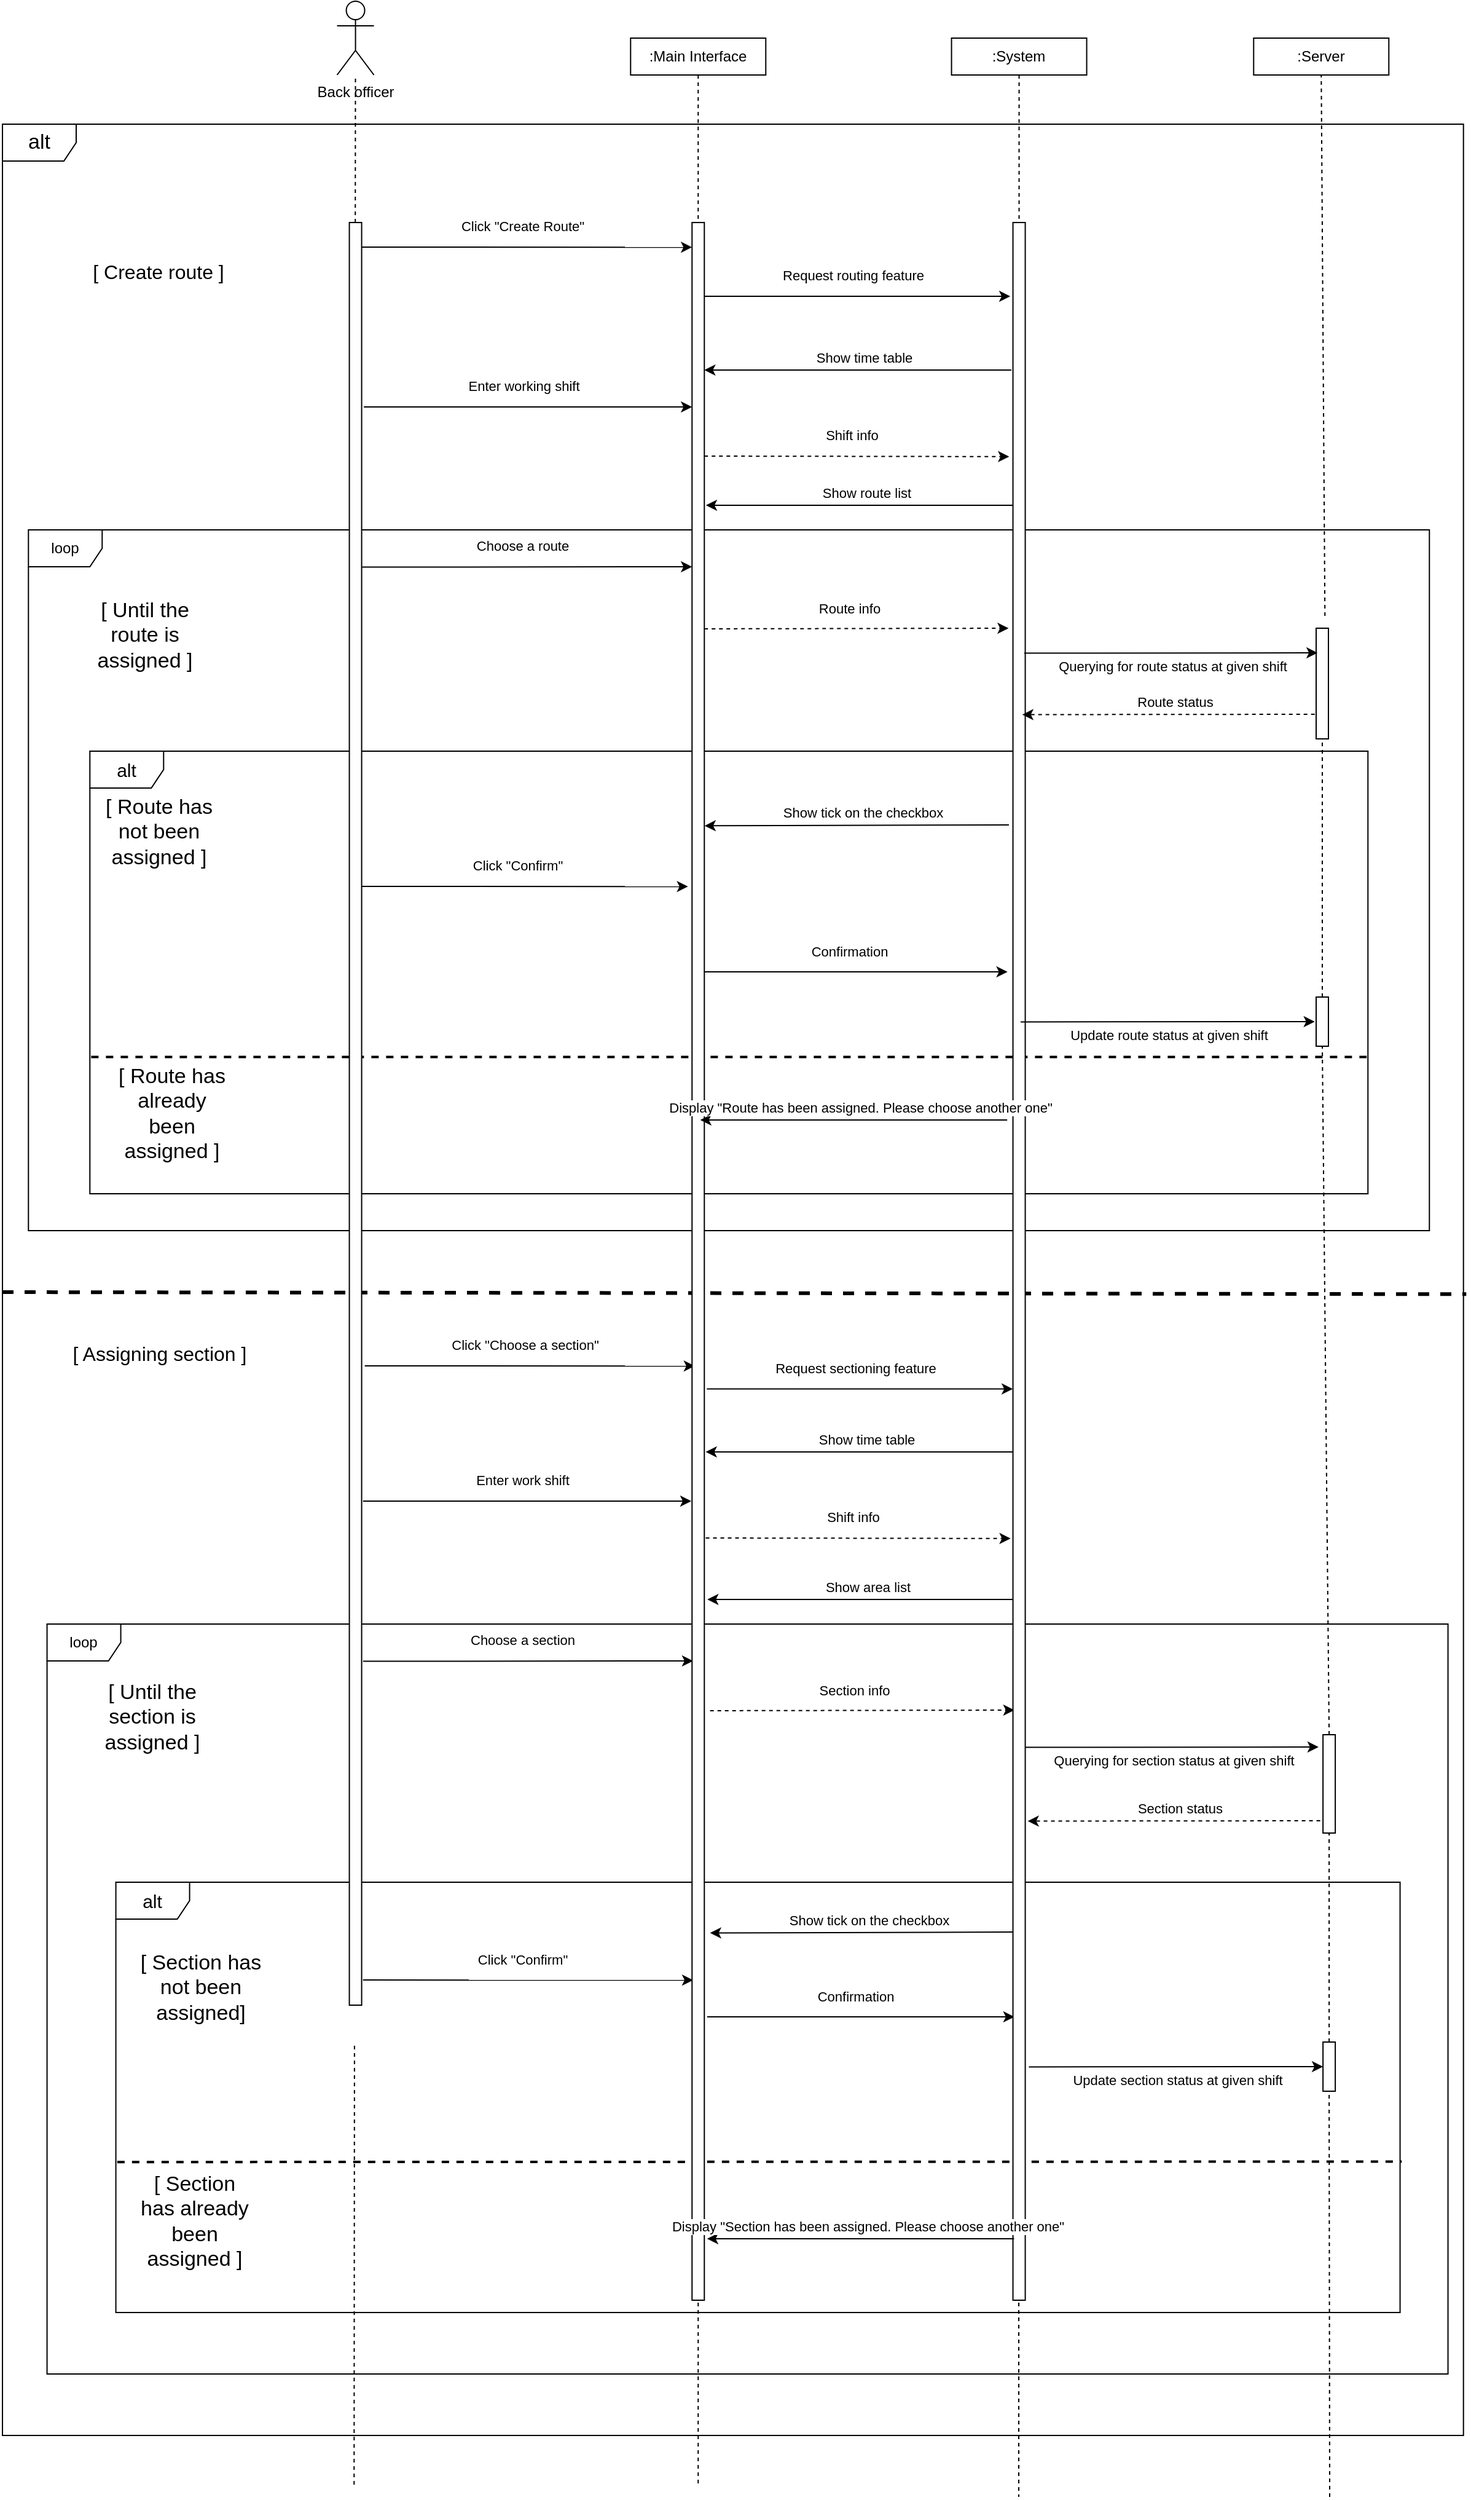 <mxfile version="20.5.3" type="github">
  <diagram id="wTYYPFrZuewPzAmAuWwE" name="Page-1">
    <mxGraphModel dx="2889" dy="1122" grid="1" gridSize="10" guides="1" tooltips="1" connect="1" arrows="1" fold="1" page="1" pageScale="1" pageWidth="827" pageHeight="1169" math="0" shadow="0">
      <root>
        <mxCell id="0" />
        <mxCell id="1" parent="0" />
        <mxCell id="6wIm65cFakoA2pX9dvvW-1" value="alt" style="shape=umlFrame;whiteSpace=wrap;html=1;fontSize=17;" parent="1" vertex="1">
          <mxGeometry x="-580" y="150" width="1188.86" height="1880" as="geometry" />
        </mxCell>
        <mxCell id="6wIm65cFakoA2pX9dvvW-38" value="loop" style="shape=umlFrame;whiteSpace=wrap;html=1;" parent="1" vertex="1">
          <mxGeometry x="-543.72" y="1370" width="1140" height="610" as="geometry" />
        </mxCell>
        <mxCell id="6wIm65cFakoA2pX9dvvW-33" value="alt" style="shape=umlFrame;whiteSpace=wrap;html=1;fontSize=15;" parent="1" vertex="1">
          <mxGeometry x="-487.72" y="1580" width="1045" height="350" as="geometry" />
        </mxCell>
        <mxCell id="6wIm65cFakoA2pX9dvvW-36" value="loop" style="shape=umlFrame;whiteSpace=wrap;html=1;" parent="1" vertex="1">
          <mxGeometry x="-558.86" y="480" width="1140" height="570" as="geometry" />
        </mxCell>
        <mxCell id="zkrP5aUea3qUz_NBRGNI-2" value="alt" style="shape=umlFrame;whiteSpace=wrap;html=1;fontSize=15;" parent="1" vertex="1">
          <mxGeometry x="-508.86" y="660" width="1040" height="360" as="geometry" />
        </mxCell>
        <mxCell id="zkrP5aUea3qUz_NBRGNI-3" value="" style="endArrow=none;dashed=1;html=1;rounded=0;startArrow=none;exitX=0.5;exitY=1;exitDx=0;exitDy=0;" parent="1" source="zkrP5aUea3qUz_NBRGNI-10" edge="1">
          <mxGeometry width="50" height="50" relative="1" as="geometry">
            <mxPoint x="247.14" y="20" as="sourcePoint" />
            <mxPoint x="247" y="2080" as="targetPoint" />
          </mxGeometry>
        </mxCell>
        <mxCell id="zkrP5aUea3qUz_NBRGNI-5" value="" style="endArrow=none;dashed=1;html=1;rounded=0;startArrow=none;exitX=0.5;exitY=1;exitDx=0;exitDy=0;" parent="1" edge="1">
          <mxGeometry width="50" height="50" relative="1" as="geometry">
            <mxPoint x="-13.86" y="1910" as="sourcePoint" />
            <mxPoint x="-13.86" y="2070" as="targetPoint" />
          </mxGeometry>
        </mxCell>
        <mxCell id="zkrP5aUea3qUz_NBRGNI-8" value="Back officer" style="shape=umlActor;verticalLabelPosition=bottom;verticalAlign=top;html=1;outlineConnect=0;" parent="1" vertex="1">
          <mxGeometry x="-307.72" y="50" width="30" height="60" as="geometry" />
        </mxCell>
        <mxCell id="zkrP5aUea3qUz_NBRGNI-9" value=":Main Interface" style="rounded=0;whiteSpace=wrap;html=1;" parent="1" vertex="1">
          <mxGeometry x="-68.86" y="80" width="110" height="30" as="geometry" />
        </mxCell>
        <mxCell id="zkrP5aUea3qUz_NBRGNI-10" value=":System" style="rounded=0;whiteSpace=wrap;html=1;" parent="1" vertex="1">
          <mxGeometry x="192.28" y="80" width="110" height="30" as="geometry" />
        </mxCell>
        <mxCell id="zkrP5aUea3qUz_NBRGNI-11" value="" style="endArrow=none;dashed=1;html=1;rounded=0;startArrow=none;" parent="1" target="zkrP5aUea3qUz_NBRGNI-8" edge="1">
          <mxGeometry width="50" height="50" relative="1" as="geometry">
            <mxPoint x="-292.889" y="230" as="sourcePoint" />
            <mxPoint x="-294.86" y="50" as="targetPoint" />
          </mxGeometry>
        </mxCell>
        <mxCell id="zkrP5aUea3qUz_NBRGNI-15" value=":Server" style="rounded=0;whiteSpace=wrap;html=1;" parent="1" vertex="1">
          <mxGeometry x="438.14" y="80" width="110" height="30" as="geometry" />
        </mxCell>
        <mxCell id="zkrP5aUea3qUz_NBRGNI-16" value="" style="endArrow=none;dashed=1;html=1;rounded=0;entryX=0.5;entryY=1;entryDx=0;entryDy=0;startArrow=none;" parent="1" target="zkrP5aUea3qUz_NBRGNI-15" edge="1">
          <mxGeometry width="50" height="50" relative="1" as="geometry">
            <mxPoint x="496.14" y="550" as="sourcePoint" />
            <mxPoint x="495.64" y="240" as="targetPoint" />
          </mxGeometry>
        </mxCell>
        <mxCell id="zkrP5aUea3qUz_NBRGNI-35" value="&lt;font style=&quot;font-size: 16px;&quot;&gt;[ Create route ]&lt;/font&gt;" style="text;html=1;strokeColor=none;fillColor=none;align=center;verticalAlign=middle;whiteSpace=wrap;rounded=0;" parent="1" vertex="1">
          <mxGeometry x="-547.72" y="260" width="190" height="20" as="geometry" />
        </mxCell>
        <mxCell id="zkrP5aUea3qUz_NBRGNI-36" value="Click &quot;Create Route&quot;" style="endArrow=classic;html=1;rounded=0;exitX=1.14;exitY=0.383;exitDx=0;exitDy=0;exitPerimeter=0;" parent="1" edge="1">
          <mxGeometry x="-0.032" y="17" width="50" height="50" relative="1" as="geometry">
            <mxPoint x="-287.46" y="250" as="sourcePoint" />
            <mxPoint x="-18.86" y="250.11" as="targetPoint" />
            <mxPoint as="offset" />
          </mxGeometry>
        </mxCell>
        <mxCell id="zkrP5aUea3qUz_NBRGNI-37" value="Choose a route" style="endArrow=classic;html=1;rounded=0;exitX=1.14;exitY=0.383;exitDx=0;exitDy=0;exitPerimeter=0;entryX=-0.106;entryY=0.439;entryDx=0;entryDy=0;entryPerimeter=0;" parent="1" edge="1">
          <mxGeometry x="-0.032" y="17" width="50" height="50" relative="1" as="geometry">
            <mxPoint x="-287.4" y="510.29" as="sourcePoint" />
            <mxPoint x="-18.86" y="510" as="targetPoint" />
            <mxPoint as="offset" />
          </mxGeometry>
        </mxCell>
        <mxCell id="zkrP5aUea3qUz_NBRGNI-39" value="Route info" style="endArrow=classic;html=1;rounded=0;entryX=-0.243;entryY=0.097;entryDx=0;entryDy=0;entryPerimeter=0;dashed=1;" parent="1" edge="1">
          <mxGeometry x="-0.05" y="16" width="50" height="50" relative="1" as="geometry">
            <mxPoint x="-8.86" y="560.49" as="sourcePoint" />
            <mxPoint x="238.71" y="560" as="targetPoint" />
            <mxPoint as="offset" />
          </mxGeometry>
        </mxCell>
        <mxCell id="zkrP5aUea3qUz_NBRGNI-40" value="Show tick on the checkbox" style="endArrow=classic;html=1;rounded=0;entryX=1.141;entryY=0.603;entryDx=0;entryDy=0;entryPerimeter=0;" parent="1" edge="1">
          <mxGeometry x="-0.043" y="-10" width="50" height="50" relative="1" as="geometry">
            <mxPoint x="238.99" y="720" as="sourcePoint" />
            <mxPoint x="-8.6" y="720.69" as="targetPoint" />
            <mxPoint as="offset" />
          </mxGeometry>
        </mxCell>
        <mxCell id="zkrP5aUea3qUz_NBRGNI-42" value="Enter working shift" style="endArrow=classic;html=1;rounded=0;exitX=1.189;exitY=0.475;exitDx=0;exitDy=0;exitPerimeter=0;entryX=-0.1;entryY=0.475;entryDx=0;entryDy=0;entryPerimeter=0;" parent="1" edge="1">
          <mxGeometry x="-0.032" y="17" width="50" height="50" relative="1" as="geometry">
            <mxPoint x="-285.97" y="380" as="sourcePoint" />
            <mxPoint x="-18.86" y="380" as="targetPoint" />
            <mxPoint as="offset" />
          </mxGeometry>
        </mxCell>
        <mxCell id="zkrP5aUea3qUz_NBRGNI-50" value="" style="rounded=0;whiteSpace=wrap;html=1;" parent="1" vertex="1">
          <mxGeometry x="488.99" y="860" width="10" height="40" as="geometry" />
        </mxCell>
        <mxCell id="zkrP5aUea3qUz_NBRGNI-52" value="&lt;font style=&quot;font-size: 17px;&quot;&gt;[ Route has not been assigned ]&lt;/font&gt;" style="text;html=1;strokeColor=none;fillColor=none;align=center;verticalAlign=middle;whiteSpace=wrap;rounded=0;fontSize=15;" parent="1" vertex="1">
          <mxGeometry x="-502.94" y="720" width="100.79" height="11" as="geometry" />
        </mxCell>
        <mxCell id="zkrP5aUea3qUz_NBRGNI-53" value="" style="endArrow=none;dashed=1;html=1;rounded=0;fontSize=17;entryX=0.999;entryY=0.691;entryDx=0;entryDy=0;entryPerimeter=0;exitX=0.001;exitY=0.691;exitDx=0;exitDy=0;exitPerimeter=0;strokeWidth=2;" parent="1" source="zkrP5aUea3qUz_NBRGNI-2" target="zkrP5aUea3qUz_NBRGNI-2" edge="1">
          <mxGeometry width="50" height="50" relative="1" as="geometry">
            <mxPoint x="-502.15" y="910" as="sourcePoint" />
            <mxPoint x="547.85" y="1000" as="targetPoint" />
          </mxGeometry>
        </mxCell>
        <mxCell id="zkrP5aUea3qUz_NBRGNI-54" value="&lt;span style=&quot;font-size: 17px;&quot;&gt;[ Route has already been assigned ]&lt;/span&gt;" style="text;html=1;strokeColor=none;fillColor=none;align=center;verticalAlign=middle;whiteSpace=wrap;rounded=0;fontSize=15;" parent="1" vertex="1">
          <mxGeometry x="-492.15" y="950" width="100" height="10" as="geometry" />
        </mxCell>
        <mxCell id="zkrP5aUea3qUz_NBRGNI-56" value="" style="endArrow=none;dashed=1;html=1;rounded=0;startArrow=none;entryX=0.5;entryY=1;entryDx=0;entryDy=0;exitX=0.5;exitY=0;exitDx=0;exitDy=0;" parent="1" source="zkrP5aUea3qUz_NBRGNI-87" target="zkrP5aUea3qUz_NBRGNI-50" edge="1">
          <mxGeometry width="50" height="50" relative="1" as="geometry">
            <mxPoint x="497.14" y="1470" as="sourcePoint" />
            <mxPoint x="497.14" y="680" as="targetPoint" />
          </mxGeometry>
        </mxCell>
        <mxCell id="zkrP5aUea3qUz_NBRGNI-57" value="" style="endArrow=none;dashed=1;html=1;rounded=0;startArrow=none;entryX=0.418;entryY=1.001;entryDx=0;entryDy=0;entryPerimeter=0;" parent="1" edge="1">
          <mxGeometry width="50" height="50" relative="1" as="geometry">
            <mxPoint x="-293.86" y="2070" as="sourcePoint" />
            <mxPoint x="-293.54" y="1711.96" as="targetPoint" />
          </mxGeometry>
        </mxCell>
        <mxCell id="zkrP5aUea3qUz_NBRGNI-58" value="Shift info" style="endArrow=classic;html=1;rounded=0;entryX=-0.095;entryY=0.487;entryDx=0;entryDy=0;entryPerimeter=0;dashed=1;" parent="1" edge="1">
          <mxGeometry x="-0.032" y="17" width="50" height="50" relative="1" as="geometry">
            <mxPoint x="-8.86" y="420" as="sourcePoint" />
            <mxPoint x="239.19" y="420.4" as="targetPoint" />
            <mxPoint as="offset" />
          </mxGeometry>
        </mxCell>
        <mxCell id="zkrP5aUea3qUz_NBRGNI-60" value="" style="endArrow=none;dashed=1;html=1;rounded=0;entryX=0.5;entryY=1;entryDx=0;entryDy=0;startArrow=none;" parent="1" source="zkrP5aUea3qUz_NBRGNI-50" edge="1">
          <mxGeometry width="50" height="50" relative="1" as="geometry">
            <mxPoint x="493.964" y="900" as="sourcePoint" />
            <mxPoint x="493.99" y="640" as="targetPoint" />
          </mxGeometry>
        </mxCell>
        <mxCell id="zkrP5aUea3qUz_NBRGNI-61" value="Click &quot;Confirm&quot;" style="endArrow=classic;html=1;rounded=0;exitX=1.14;exitY=0.383;exitDx=0;exitDy=0;exitPerimeter=0;" parent="1" edge="1">
          <mxGeometry x="-0.032" y="17" width="50" height="50" relative="1" as="geometry">
            <mxPoint x="-290.75" y="770" as="sourcePoint" />
            <mxPoint x="-22.15" y="770.11" as="targetPoint" />
            <mxPoint as="offset" />
          </mxGeometry>
        </mxCell>
        <mxCell id="zkrP5aUea3qUz_NBRGNI-63" value="Request routing feature" style="endArrow=classic;html=1;rounded=0;exitX=1.091;exitY=0.259;exitDx=0;exitDy=0;exitPerimeter=0;entryX=-0.017;entryY=0.259;entryDx=0;entryDy=0;entryPerimeter=0;" parent="1" edge="1">
          <mxGeometry x="-0.032" y="17" width="50" height="50" relative="1" as="geometry">
            <mxPoint x="-8.86" y="290.0" as="sourcePoint" />
            <mxPoint x="240.06" y="290.0" as="targetPoint" />
            <mxPoint as="offset" />
          </mxGeometry>
        </mxCell>
        <mxCell id="zkrP5aUea3qUz_NBRGNI-64" value="Show time table" style="endArrow=classic;html=1;rounded=0;exitX=-0.06;exitY=0.234;exitDx=0;exitDy=0;exitPerimeter=0;entryX=0.957;entryY=0.234;entryDx=0;entryDy=0;entryPerimeter=0;" parent="1" edge="1">
          <mxGeometry x="-0.043" y="-10" width="50" height="50" relative="1" as="geometry">
            <mxPoint x="240.97" y="350" as="sourcePoint" />
            <mxPoint x="-8.86" y="350" as="targetPoint" />
            <mxPoint as="offset" />
          </mxGeometry>
        </mxCell>
        <mxCell id="zkrP5aUea3qUz_NBRGNI-65" value="Show route list" style="endArrow=classic;html=1;rounded=0;exitX=-0.06;exitY=0.234;exitDx=0;exitDy=0;exitPerimeter=0;entryX=0.957;entryY=0.234;entryDx=0;entryDy=0;entryPerimeter=0;" parent="1" edge="1">
          <mxGeometry x="-0.043" y="-10" width="50" height="50" relative="1" as="geometry">
            <mxPoint x="242.28" y="460" as="sourcePoint" />
            <mxPoint x="-7.55" y="460" as="targetPoint" />
            <mxPoint as="offset" />
          </mxGeometry>
        </mxCell>
        <mxCell id="zkrP5aUea3qUz_NBRGNI-66" value="Confirmation" style="endArrow=classic;html=1;rounded=0;exitX=1.14;exitY=0.383;exitDx=0;exitDy=0;exitPerimeter=0;" parent="1" edge="1">
          <mxGeometry x="-0.032" y="17" width="50" height="50" relative="1" as="geometry">
            <mxPoint x="-12.15" y="839.5" as="sourcePoint" />
            <mxPoint x="237.85" y="839.5" as="targetPoint" />
            <mxPoint as="offset" />
          </mxGeometry>
        </mxCell>
        <mxCell id="zkrP5aUea3qUz_NBRGNI-69" value="" style="endArrow=none;dashed=1;html=1;rounded=0;exitX=0;exitY=0.229;exitDx=0;exitDy=0;exitPerimeter=0;strokeWidth=3;" parent="1" edge="1">
          <mxGeometry width="50" height="50" relative="1" as="geometry">
            <mxPoint x="-580.0" y="1100.003" as="sourcePoint" />
            <mxPoint x="611.14" y="1101.67" as="targetPoint" />
            <Array as="points" />
          </mxGeometry>
        </mxCell>
        <mxCell id="zkrP5aUea3qUz_NBRGNI-70" value="&lt;span style=&quot;font-size: 16px;&quot;&gt;[ Assigning section ]&lt;/span&gt;" style="text;html=1;strokeColor=none;fillColor=none;align=center;verticalAlign=middle;whiteSpace=wrap;rounded=0;" parent="1" vertex="1">
          <mxGeometry x="-546.58" y="1140" width="190" height="20" as="geometry" />
        </mxCell>
        <mxCell id="zkrP5aUea3qUz_NBRGNI-71" value="Click &quot;Choose a section&quot;" style="endArrow=classic;html=1;rounded=0;exitX=1.14;exitY=0.383;exitDx=0;exitDy=0;exitPerimeter=0;" parent="1" edge="1">
          <mxGeometry x="-0.032" y="17" width="50" height="50" relative="1" as="geometry">
            <mxPoint x="-285.18" y="1160" as="sourcePoint" />
            <mxPoint x="-16.58" y="1160.11" as="targetPoint" />
            <mxPoint as="offset" />
          </mxGeometry>
        </mxCell>
        <mxCell id="zkrP5aUea3qUz_NBRGNI-72" value="Choose a section" style="endArrow=classic;html=1;rounded=0;exitX=1.14;exitY=0.383;exitDx=0;exitDy=0;exitPerimeter=0;entryX=-0.106;entryY=0.439;entryDx=0;entryDy=0;entryPerimeter=0;" parent="1" edge="1">
          <mxGeometry x="-0.032" y="17" width="50" height="50" relative="1" as="geometry">
            <mxPoint x="-286.58" y="1400.29" as="sourcePoint" />
            <mxPoint x="-18.04" y="1400" as="targetPoint" />
            <mxPoint as="offset" />
          </mxGeometry>
        </mxCell>
        <mxCell id="zkrP5aUea3qUz_NBRGNI-73" value="Section info" style="endArrow=classic;html=1;rounded=0;entryX=-0.243;entryY=0.097;entryDx=0;entryDy=0;entryPerimeter=0;dashed=1;" parent="1" edge="1">
          <mxGeometry x="-0.05" y="16" width="50" height="50" relative="1" as="geometry">
            <mxPoint x="-4.15" y="1440.49" as="sourcePoint" />
            <mxPoint x="243.42" y="1440" as="targetPoint" />
            <mxPoint as="offset" />
          </mxGeometry>
        </mxCell>
        <mxCell id="zkrP5aUea3qUz_NBRGNI-74" value="Querying for section status at given shift" style="endArrow=classic;html=1;rounded=0;exitX=1;exitY=0.482;exitDx=0;exitDy=0;exitPerimeter=0;entryX=-0.133;entryY=0.479;entryDx=0;entryDy=0;entryPerimeter=0;" parent="1" edge="1">
          <mxGeometry x="0.009" y="-11" width="50" height="50" relative="1" as="geometry">
            <mxPoint x="252.28" y="1470.28" as="sourcePoint" />
            <mxPoint x="490.95" y="1470" as="targetPoint" />
            <Array as="points" />
            <mxPoint as="offset" />
          </mxGeometry>
        </mxCell>
        <mxCell id="zkrP5aUea3qUz_NBRGNI-75" value="Section status" style="endArrow=classic;html=1;rounded=0;exitX=-0.2;exitY=0.507;exitDx=0;exitDy=0;exitPerimeter=0;dashed=1;" parent="1" edge="1">
          <mxGeometry x="-0.043" y="-10" width="50" height="50" relative="1" as="geometry">
            <mxPoint x="492.28" y="1530" as="sourcePoint" />
            <mxPoint x="254.28" y="1530.26" as="targetPoint" />
            <mxPoint as="offset" />
          </mxGeometry>
        </mxCell>
        <mxCell id="zkrP5aUea3qUz_NBRGNI-76" value="Enter work shift" style="endArrow=classic;html=1;rounded=0;exitX=1.189;exitY=0.475;exitDx=0;exitDy=0;exitPerimeter=0;entryX=-0.1;entryY=0.475;entryDx=0;entryDy=0;entryPerimeter=0;" parent="1" edge="1">
          <mxGeometry x="-0.032" y="17" width="50" height="50" relative="1" as="geometry">
            <mxPoint x="-286.58" y="1270" as="sourcePoint" />
            <mxPoint x="-19.47" y="1270" as="targetPoint" />
            <mxPoint as="offset" />
          </mxGeometry>
        </mxCell>
        <mxCell id="zkrP5aUea3qUz_NBRGNI-77" value="Shift info" style="endArrow=classic;html=1;rounded=0;entryX=-0.095;entryY=0.487;entryDx=0;entryDy=0;entryPerimeter=0;dashed=1;" parent="1" edge="1">
          <mxGeometry x="-0.032" y="17" width="50" height="50" relative="1" as="geometry">
            <mxPoint x="-7.72" y="1300" as="sourcePoint" />
            <mxPoint x="240.33" y="1300.4" as="targetPoint" />
            <mxPoint as="offset" />
          </mxGeometry>
        </mxCell>
        <mxCell id="zkrP5aUea3qUz_NBRGNI-78" value="Request sectioning feature" style="endArrow=classic;html=1;rounded=0;exitX=1.091;exitY=0.259;exitDx=0;exitDy=0;exitPerimeter=0;entryX=-0.017;entryY=0.259;entryDx=0;entryDy=0;entryPerimeter=0;" parent="1" edge="1">
          <mxGeometry x="-0.032" y="17" width="50" height="50" relative="1" as="geometry">
            <mxPoint x="-6.81" y="1178.8" as="sourcePoint" />
            <mxPoint x="242.11" y="1178.8" as="targetPoint" />
            <mxPoint as="offset" />
          </mxGeometry>
        </mxCell>
        <mxCell id="zkrP5aUea3qUz_NBRGNI-79" value="Show time table" style="endArrow=classic;html=1;rounded=0;exitX=-0.06;exitY=0.234;exitDx=0;exitDy=0;exitPerimeter=0;entryX=0.957;entryY=0.234;entryDx=0;entryDy=0;entryPerimeter=0;" parent="1" edge="1">
          <mxGeometry x="-0.043" y="-10" width="50" height="50" relative="1" as="geometry">
            <mxPoint x="242.11" y="1230" as="sourcePoint" />
            <mxPoint x="-7.72" y="1230" as="targetPoint" />
            <mxPoint as="offset" />
          </mxGeometry>
        </mxCell>
        <mxCell id="zkrP5aUea3qUz_NBRGNI-80" value="Show area list" style="endArrow=classic;html=1;rounded=0;exitX=-0.06;exitY=0.234;exitDx=0;exitDy=0;exitPerimeter=0;entryX=0.957;entryY=0.234;entryDx=0;entryDy=0;entryPerimeter=0;" parent="1" edge="1">
          <mxGeometry x="-0.043" y="-10" width="50" height="50" relative="1" as="geometry">
            <mxPoint x="243.42" y="1350" as="sourcePoint" />
            <mxPoint x="-6.41" y="1350" as="targetPoint" />
            <mxPoint as="offset" />
          </mxGeometry>
        </mxCell>
        <mxCell id="zkrP5aUea3qUz_NBRGNI-83" value="&lt;font style=&quot;font-size: 17px;&quot;&gt;[ Section has not been assigned]&lt;/font&gt;" style="text;html=1;strokeColor=none;fillColor=none;align=center;verticalAlign=middle;whiteSpace=wrap;rounded=0;fontSize=15;" parent="1" vertex="1">
          <mxGeometry x="-470.44" y="1660" width="102.72" height="11" as="geometry" />
        </mxCell>
        <mxCell id="zkrP5aUea3qUz_NBRGNI-84" value="&lt;font style=&quot;font-size: 17px;&quot;&gt;[ Section has already been assigned ]&lt;/font&gt;" style="text;html=1;strokeColor=none;fillColor=none;align=center;verticalAlign=middle;whiteSpace=wrap;rounded=0;fontSize=15;" parent="1" vertex="1">
          <mxGeometry x="-470.44" y="1850" width="92.72" height="11" as="geometry" />
        </mxCell>
        <mxCell id="zkrP5aUea3qUz_NBRGNI-85" value="" style="endArrow=none;dashed=1;html=1;rounded=0;fontSize=16;exitX=0;exitY=0.66;exitDx=0;exitDy=0;exitPerimeter=0;entryX=1.005;entryY=0.659;entryDx=0;entryDy=0;entryPerimeter=0;strokeWidth=2;" parent="1" edge="1">
          <mxGeometry width="50" height="50" relative="1" as="geometry">
            <mxPoint x="-486.58" y="1807.6" as="sourcePoint" />
            <mxPoint x="558.62" y="1807.24" as="targetPoint" />
          </mxGeometry>
        </mxCell>
        <mxCell id="zkrP5aUea3qUz_NBRGNI-87" value="" style="rounded=0;whiteSpace=wrap;html=1;" parent="1" vertex="1">
          <mxGeometry x="494.56" y="1460" width="10" height="80" as="geometry" />
        </mxCell>
        <mxCell id="zkrP5aUea3qUz_NBRGNI-88" value="" style="endArrow=none;dashed=1;html=1;rounded=0;entryX=0.5;entryY=1;entryDx=0;entryDy=0;startArrow=none;" parent="1" source="zkrP5aUea3qUz_NBRGNI-92" target="zkrP5aUea3qUz_NBRGNI-87" edge="1">
          <mxGeometry width="50" height="50" relative="1" as="geometry">
            <mxPoint x="503.42" y="2070" as="sourcePoint" />
            <mxPoint x="499.56" y="1090.0" as="targetPoint" />
          </mxGeometry>
        </mxCell>
        <mxCell id="zkrP5aUea3qUz_NBRGNI-89" value="Show tick on the checkbox" style="endArrow=classic;html=1;rounded=0;entryX=1.141;entryY=0.603;entryDx=0;entryDy=0;entryPerimeter=0;" parent="1" edge="1">
          <mxGeometry x="-0.043" y="-10" width="50" height="50" relative="1" as="geometry">
            <mxPoint x="243.42" y="1620.55" as="sourcePoint" />
            <mxPoint x="-4.17" y="1621.24" as="targetPoint" />
            <mxPoint as="offset" />
          </mxGeometry>
        </mxCell>
        <mxCell id="zkrP5aUea3qUz_NBRGNI-90" value="Click &quot;Confirm&quot;" style="endArrow=classic;html=1;rounded=0;exitX=1.14;exitY=0.383;exitDx=0;exitDy=0;exitPerimeter=0;" parent="1" edge="1">
          <mxGeometry x="-0.032" y="17" width="50" height="50" relative="1" as="geometry">
            <mxPoint x="-286.58" y="1659.55" as="sourcePoint" />
            <mxPoint x="-17.98" y="1659.66" as="targetPoint" />
            <mxPoint as="offset" />
          </mxGeometry>
        </mxCell>
        <mxCell id="zkrP5aUea3qUz_NBRGNI-91" value="Confirmation" style="endArrow=classic;html=1;rounded=0;exitX=1.14;exitY=0.383;exitDx=0;exitDy=0;exitPerimeter=0;" parent="1" edge="1">
          <mxGeometry x="-0.032" y="17" width="50" height="50" relative="1" as="geometry">
            <mxPoint x="-6.58" y="1689.55" as="sourcePoint" />
            <mxPoint x="243.42" y="1689.55" as="targetPoint" />
            <mxPoint as="offset" />
          </mxGeometry>
        </mxCell>
        <mxCell id="zkrP5aUea3qUz_NBRGNI-92" value="" style="rounded=0;whiteSpace=wrap;html=1;" parent="1" vertex="1">
          <mxGeometry x="494.56" y="1710" width="10" height="40" as="geometry" />
        </mxCell>
        <mxCell id="zkrP5aUea3qUz_NBRGNI-93" value="" style="endArrow=none;dashed=1;html=1;rounded=0;entryX=0.5;entryY=1;entryDx=0;entryDy=0;startArrow=none;" parent="1" target="zkrP5aUea3qUz_NBRGNI-92" edge="1">
          <mxGeometry width="50" height="50" relative="1" as="geometry">
            <mxPoint x="500" y="2080" as="sourcePoint" />
            <mxPoint x="496.14" y="2720" as="targetPoint" />
          </mxGeometry>
        </mxCell>
        <mxCell id="6wIm65cFakoA2pX9dvvW-2" value="" style="rounded=0;whiteSpace=wrap;html=1;" parent="1" vertex="1">
          <mxGeometry x="242.28" y="230" width="10" height="1690" as="geometry" />
        </mxCell>
        <mxCell id="6wIm65cFakoA2pX9dvvW-3" value="" style="rounded=0;whiteSpace=wrap;html=1;" parent="1" vertex="1">
          <mxGeometry x="-18.86" y="230" width="10" height="1690" as="geometry" />
        </mxCell>
        <mxCell id="6wIm65cFakoA2pX9dvvW-4" value="" style="endArrow=none;dashed=1;html=1;rounded=0;startArrow=none;exitX=0.5;exitY=1;exitDx=0;exitDy=0;" parent="1" source="zkrP5aUea3qUz_NBRGNI-9" target="6wIm65cFakoA2pX9dvvW-3" edge="1">
          <mxGeometry width="50" height="50" relative="1" as="geometry">
            <mxPoint x="-13.86" y="30" as="sourcePoint" />
            <mxPoint x="-13.86" y="3390" as="targetPoint" />
          </mxGeometry>
        </mxCell>
        <mxCell id="6wIm65cFakoA2pX9dvvW-5" value="" style="rounded=0;whiteSpace=wrap;html=1;" parent="1" vertex="1">
          <mxGeometry x="-297.72" y="230" width="10" height="1450" as="geometry" />
        </mxCell>
        <mxCell id="zkrP5aUea3qUz_NBRGNI-94" value="Update section status at given shift" style="endArrow=classic;html=1;rounded=0;exitX=1.067;exitY=0.581;exitDx=0;exitDy=0;exitPerimeter=0;" parent="1" edge="1">
          <mxGeometry x="0.009" y="-11" width="50" height="50" relative="1" as="geometry">
            <mxPoint x="255.23" y="1730.23" as="sourcePoint" />
            <mxPoint x="494.56" y="1730" as="targetPoint" />
            <Array as="points" />
            <mxPoint as="offset" />
          </mxGeometry>
        </mxCell>
        <mxCell id="zkrP5aUea3qUz_NBRGNI-55" value="Display &quot;Route has been assigned. Please choose another one&quot;" style="endArrow=classic;html=1;rounded=0;entryX=0.922;entryY=0.525;entryDx=0;entryDy=0;entryPerimeter=0;exitX=-0.104;exitY=0.525;exitDx=0;exitDy=0;exitPerimeter=0;" parent="1" edge="1">
          <mxGeometry x="-0.043" y="-10" width="50" height="50" relative="1" as="geometry">
            <mxPoint x="237.59" y="960" as="sourcePoint" />
            <mxPoint x="-12.15" y="960" as="targetPoint" />
            <mxPoint as="offset" />
          </mxGeometry>
        </mxCell>
        <mxCell id="zkrP5aUea3qUz_NBRGNI-62" value="Update route status at given shift" style="endArrow=classic;html=1;rounded=0;exitX=1.067;exitY=0.581;exitDx=0;exitDy=0;exitPerimeter=0;" parent="1" edge="1">
          <mxGeometry x="0.009" y="-11" width="50" height="50" relative="1" as="geometry">
            <mxPoint x="248.52" y="880.23" as="sourcePoint" />
            <mxPoint x="487.85" y="880" as="targetPoint" />
            <Array as="points" />
            <mxPoint as="offset" />
          </mxGeometry>
        </mxCell>
        <mxCell id="zkrP5aUea3qUz_NBRGNI-86" value="Display &quot;Section has been assigned. Please choose another one&quot;" style="endArrow=classic;html=1;rounded=0;entryX=0.922;entryY=0.525;entryDx=0;entryDy=0;entryPerimeter=0;exitX=-0.104;exitY=0.525;exitDx=0;exitDy=0;exitPerimeter=0;" parent="1" edge="1">
          <mxGeometry x="-0.043" y="-10" width="50" height="50" relative="1" as="geometry">
            <mxPoint x="243.16" y="1870" as="sourcePoint" />
            <mxPoint x="-6.58" y="1870" as="targetPoint" />
            <mxPoint as="offset" />
          </mxGeometry>
        </mxCell>
        <mxCell id="zkrP5aUea3qUz_NBRGNI-41" value="Route status" style="endArrow=classic;html=1;rounded=0;exitX=-0.2;exitY=0.507;exitDx=0;exitDy=0;exitPerimeter=0;dashed=1;" parent="1" edge="1">
          <mxGeometry x="-0.043" y="-10" width="50" height="50" relative="1" as="geometry">
            <mxPoint x="487.85" y="630" as="sourcePoint" />
            <mxPoint x="249.85" y="630.26" as="targetPoint" />
            <mxPoint as="offset" />
          </mxGeometry>
        </mxCell>
        <mxCell id="zkrP5aUea3qUz_NBRGNI-59" value="" style="rounded=0;whiteSpace=wrap;html=1;" parent="1" vertex="1">
          <mxGeometry x="488.99" y="560" width="10" height="90" as="geometry" />
        </mxCell>
        <mxCell id="zkrP5aUea3qUz_NBRGNI-81" value="Querying for route status at given shift" style="endArrow=classic;html=1;rounded=0;exitX=1;exitY=0.482;exitDx=0;exitDy=0;exitPerimeter=0;entryX=-0.133;entryY=0.479;entryDx=0;entryDy=0;entryPerimeter=0;" parent="1" edge="1">
          <mxGeometry x="0.009" y="-11" width="50" height="50" relative="1" as="geometry">
            <mxPoint x="251.46" y="580.28" as="sourcePoint" />
            <mxPoint x="490.13" y="580" as="targetPoint" />
            <Array as="points" />
            <mxPoint as="offset" />
          </mxGeometry>
        </mxCell>
        <mxCell id="6wIm65cFakoA2pX9dvvW-37" value="&lt;font style=&quot;font-size: 17px;&quot;&gt;[ Until the route is assigned ]&lt;/font&gt;" style="text;html=1;strokeColor=none;fillColor=none;align=center;verticalAlign=middle;whiteSpace=wrap;rounded=0;fontSize=15;" parent="1" vertex="1">
          <mxGeometry x="-518.86" y="560" width="110" height="11" as="geometry" />
        </mxCell>
        <mxCell id="6wIm65cFakoA2pX9dvvW-39" value="&lt;font style=&quot;font-size: 17px;&quot;&gt;[ Until the section is assigned ]&lt;/font&gt;" style="text;html=1;strokeColor=none;fillColor=none;align=center;verticalAlign=middle;whiteSpace=wrap;rounded=0;fontSize=15;" parent="1" vertex="1">
          <mxGeometry x="-512.72" y="1440" width="110" height="11" as="geometry" />
        </mxCell>
      </root>
    </mxGraphModel>
  </diagram>
</mxfile>
